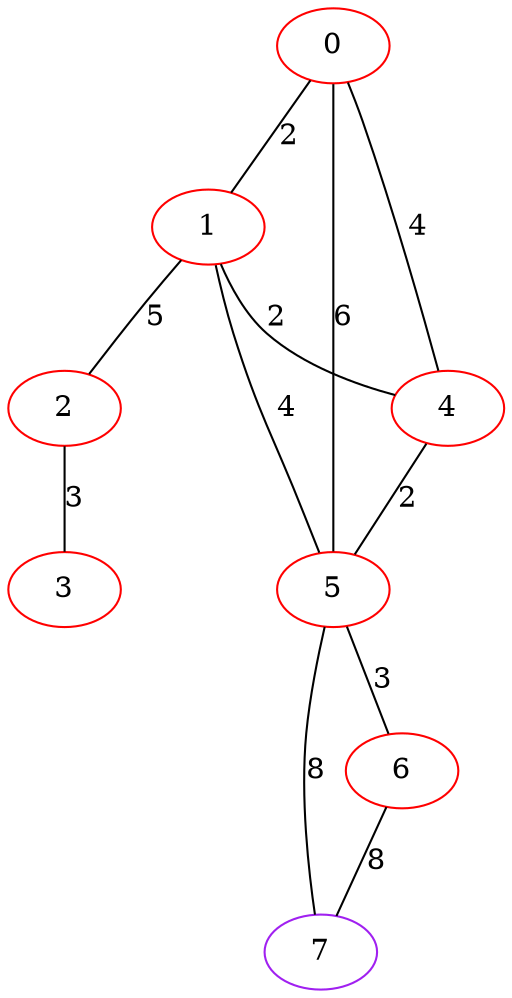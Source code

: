 graph "" {
0 [color=red, weight=1];
1 [color=red, weight=1];
2 [color=red, weight=1];
3 [color=red, weight=1];
4 [color=red, weight=1];
5 [color=red, weight=1];
6 [color=red, weight=1];
7 [color=purple, weight=4];
0 -- 1  [key=0, label=2];
0 -- 4  [key=0, label=4];
0 -- 5  [key=0, label=6];
1 -- 2  [key=0, label=5];
1 -- 4  [key=0, label=2];
1 -- 5  [key=0, label=4];
2 -- 3  [key=0, label=3];
4 -- 5  [key=0, label=2];
5 -- 6  [key=0, label=3];
5 -- 7  [key=0, label=8];
6 -- 7  [key=0, label=8];
}
